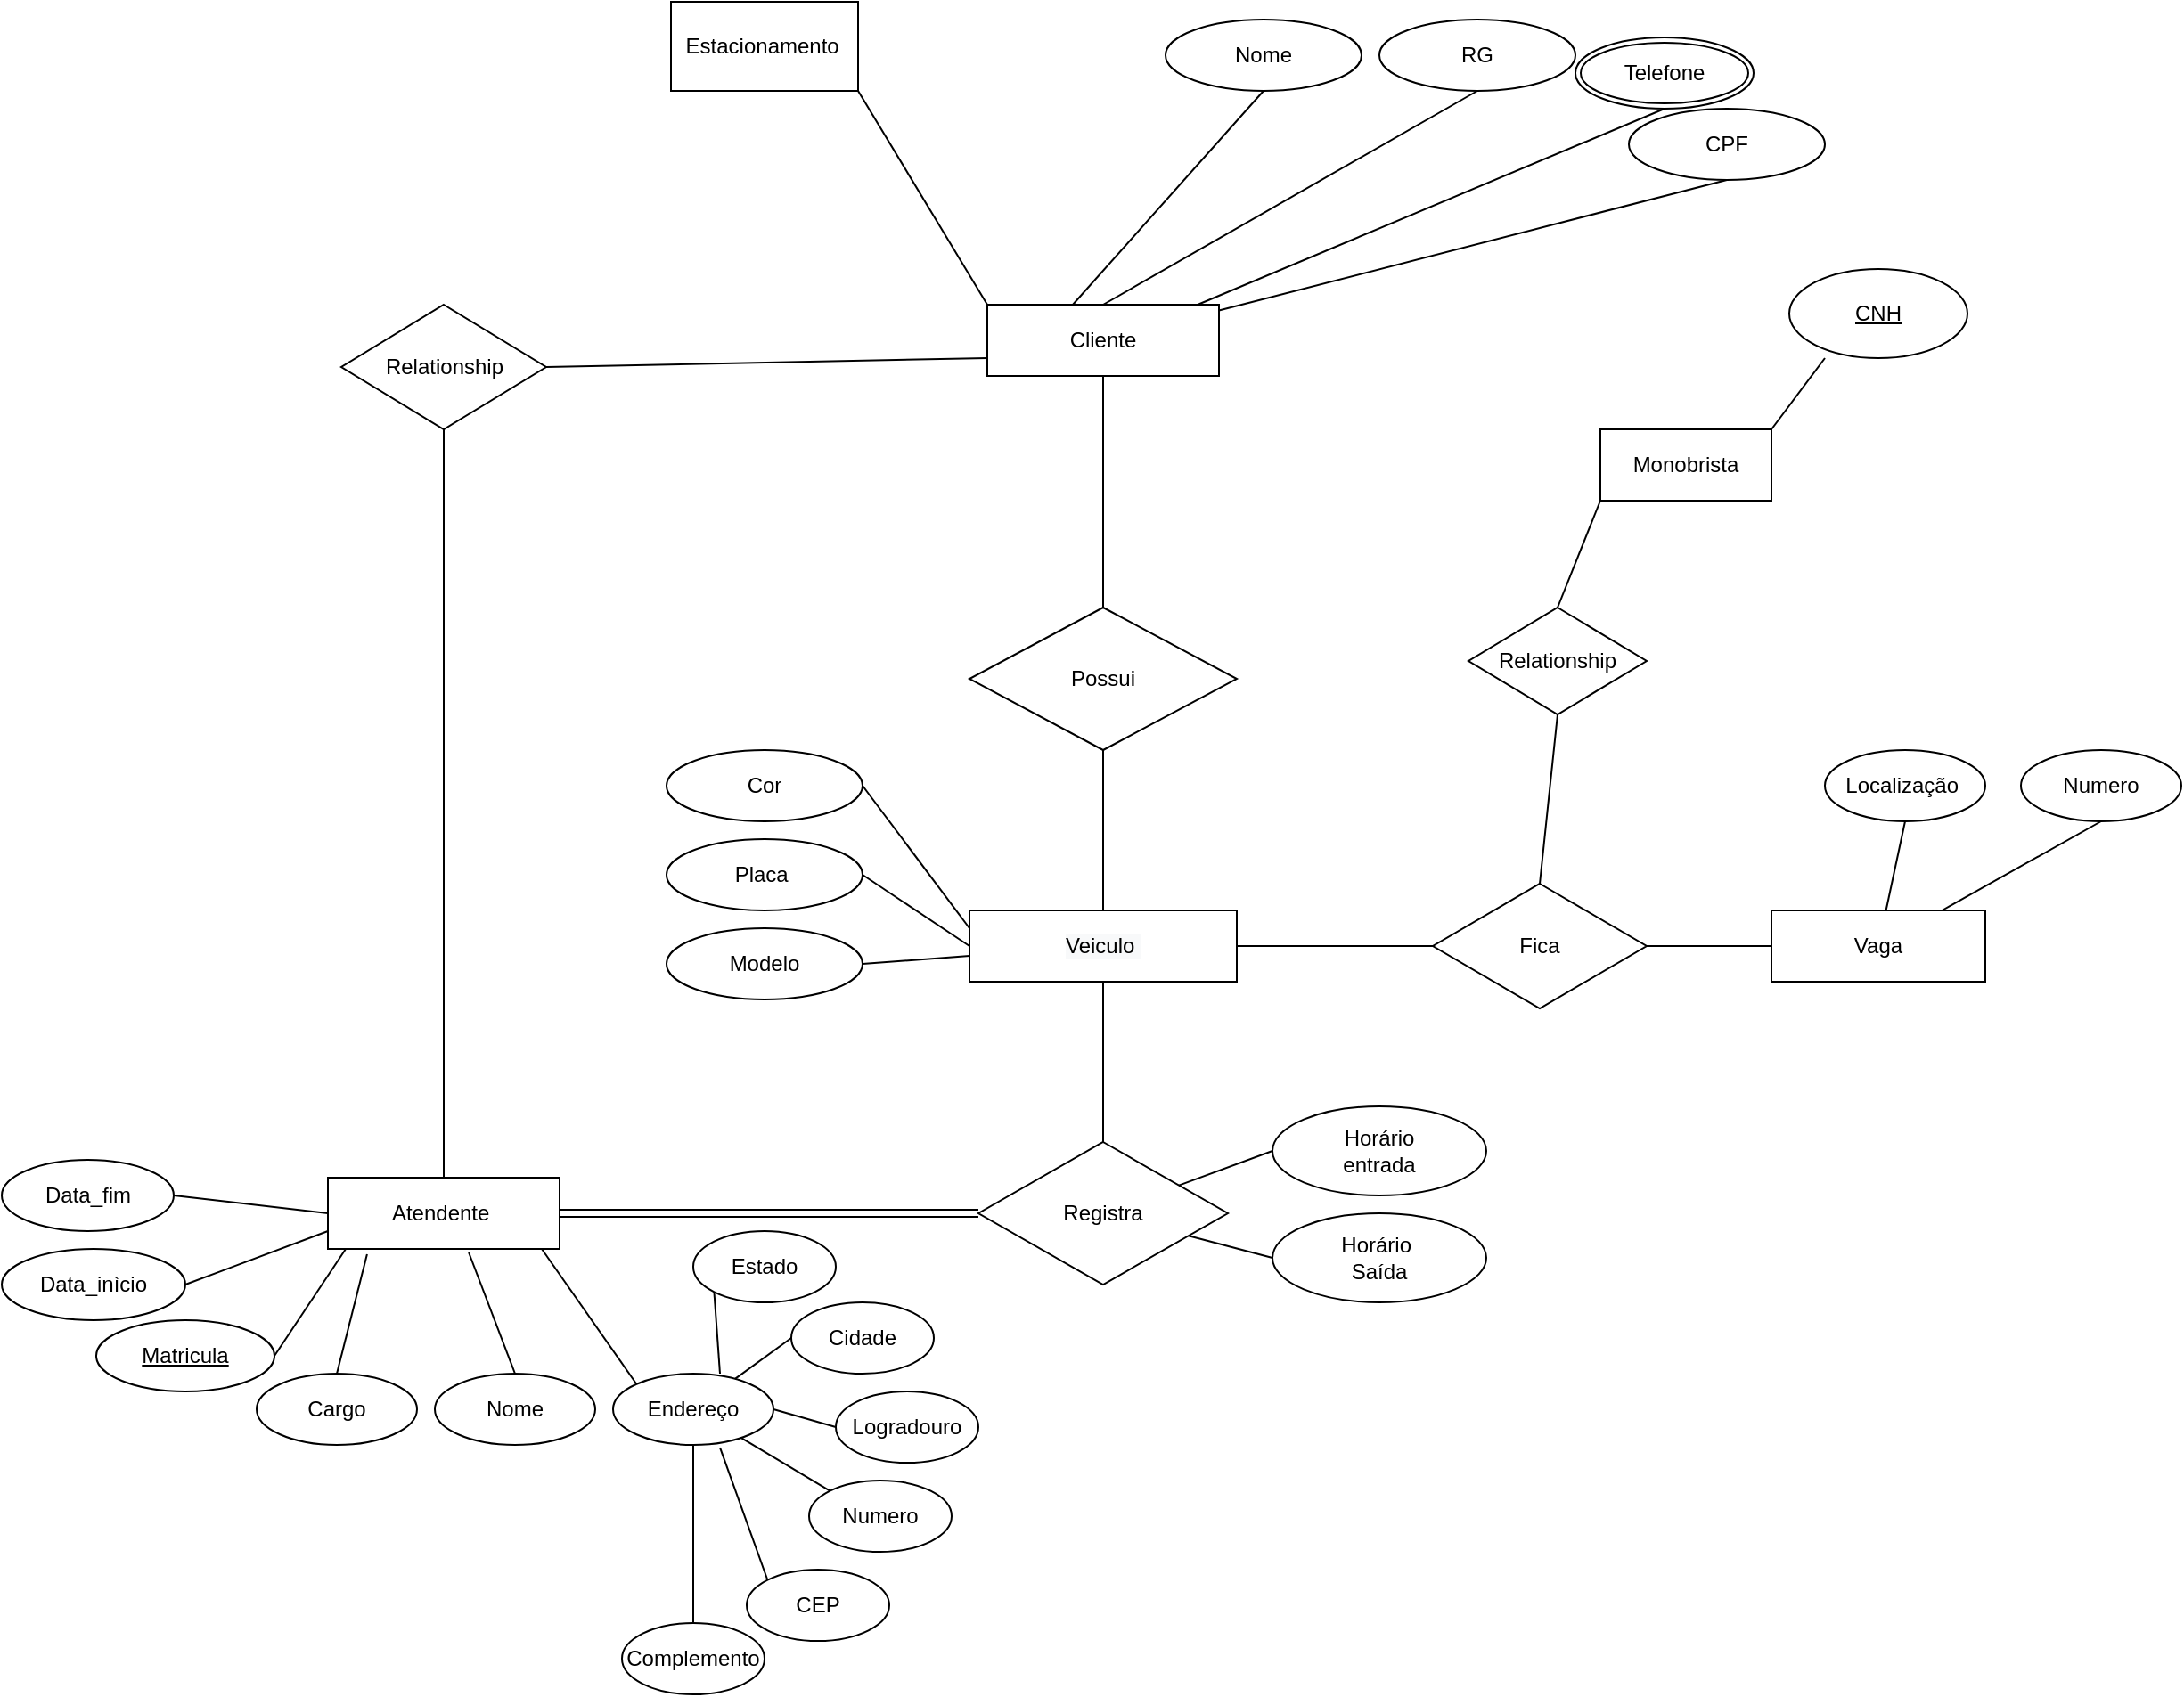 <mxfile version="13.6.10" type="google"><diagram id="yB4tgH8WNEcv2aLtNd5O" name="Page-1"><mxGraphModel dx="2249" dy="762" grid="1" gridSize="10" guides="1" tooltips="1" connect="1" arrows="1" fold="1" page="1" pageScale="1" pageWidth="827" pageHeight="1169" math="0" shadow="0"><root><mxCell id="0"/><mxCell id="1" parent="0"/><mxCell id="eOK4KzIIIrYUgGo_h60R-21" style="edgeStyle=none;rounded=0;sketch=0;orthogonalLoop=1;jettySize=auto;html=1;exitX=0.5;exitY=1;exitDx=0;exitDy=0;entryX=0.5;entryY=0;entryDx=0;entryDy=0;shadow=0;endArrow=none;endFill=0;strokeColor=#000000;" edge="1" parent="1" source="eOK4KzIIIrYUgGo_h60R-1" target="eOK4KzIIIrYUgGo_h60R-20"><mxGeometry relative="1" as="geometry"/></mxCell><mxCell id="eOK4KzIIIrYUgGo_h60R-1" value="Cliente" style="rounded=0;whiteSpace=wrap;html=1;" vertex="1" parent="1"><mxGeometry x="80" y="260" width="130" height="40" as="geometry"/></mxCell><mxCell id="eOK4KzIIIrYUgGo_h60R-13" style="edgeStyle=none;rounded=0;sketch=0;orthogonalLoop=1;jettySize=auto;html=1;exitX=0.5;exitY=1;exitDx=0;exitDy=0;shadow=0;endArrow=none;endFill=0;strokeColor=#000000;" edge="1" parent="1" source="eOK4KzIIIrYUgGo_h60R-2" target="eOK4KzIIIrYUgGo_h60R-1"><mxGeometry relative="1" as="geometry"/></mxCell><mxCell id="eOK4KzIIIrYUgGo_h60R-2" value="CPF" style="ellipse;whiteSpace=wrap;html=1;" vertex="1" parent="1"><mxGeometry x="440" y="150" width="110" height="40" as="geometry"/></mxCell><mxCell id="eOK4KzIIIrYUgGo_h60R-14" style="edgeStyle=none;rounded=0;sketch=0;orthogonalLoop=1;jettySize=auto;html=1;exitX=0.5;exitY=1;exitDx=0;exitDy=0;entryX=0.369;entryY=0;entryDx=0;entryDy=0;entryPerimeter=0;shadow=0;endArrow=none;endFill=0;strokeColor=#000000;" edge="1" parent="1" source="eOK4KzIIIrYUgGo_h60R-3" target="eOK4KzIIIrYUgGo_h60R-1"><mxGeometry relative="1" as="geometry"/></mxCell><mxCell id="eOK4KzIIIrYUgGo_h60R-3" value="Nome" style="ellipse;whiteSpace=wrap;html=1;" vertex="1" parent="1"><mxGeometry x="180" y="100" width="110" height="40" as="geometry"/></mxCell><mxCell id="eOK4KzIIIrYUgGo_h60R-15" style="edgeStyle=none;rounded=0;sketch=0;orthogonalLoop=1;jettySize=auto;html=1;exitX=0.5;exitY=1;exitDx=0;exitDy=0;entryX=0.5;entryY=0;entryDx=0;entryDy=0;shadow=0;endArrow=none;endFill=0;strokeColor=#000000;" edge="1" parent="1" source="eOK4KzIIIrYUgGo_h60R-5" target="eOK4KzIIIrYUgGo_h60R-1"><mxGeometry relative="1" as="geometry"/></mxCell><mxCell id="eOK4KzIIIrYUgGo_h60R-5" value="RG" style="ellipse;whiteSpace=wrap;html=1;" vertex="1" parent="1"><mxGeometry x="300" y="100" width="110" height="40" as="geometry"/></mxCell><mxCell id="eOK4KzIIIrYUgGo_h60R-19" style="edgeStyle=none;rounded=0;sketch=0;orthogonalLoop=1;jettySize=auto;html=1;exitX=0.5;exitY=1;exitDx=0;exitDy=0;entryX=0.908;entryY=0;entryDx=0;entryDy=0;entryPerimeter=0;shadow=0;endArrow=none;endFill=0;strokeColor=#000000;" edge="1" parent="1" source="eOK4KzIIIrYUgGo_h60R-18" target="eOK4KzIIIrYUgGo_h60R-1"><mxGeometry relative="1" as="geometry"/></mxCell><mxCell id="eOK4KzIIIrYUgGo_h60R-18" value="Telefone" style="ellipse;shape=doubleEllipse;margin=3;whiteSpace=wrap;html=1;align=center;" vertex="1" parent="1"><mxGeometry x="410" y="110" width="100" height="40" as="geometry"/></mxCell><mxCell id="eOK4KzIIIrYUgGo_h60R-23" style="edgeStyle=none;rounded=0;sketch=0;orthogonalLoop=1;jettySize=auto;html=1;exitX=0.5;exitY=1;exitDx=0;exitDy=0;entryX=0.5;entryY=0;entryDx=0;entryDy=0;shadow=0;endArrow=none;endFill=0;strokeColor=#000000;" edge="1" parent="1" source="eOK4KzIIIrYUgGo_h60R-20" target="eOK4KzIIIrYUgGo_h60R-22"><mxGeometry relative="1" as="geometry"/></mxCell><mxCell id="eOK4KzIIIrYUgGo_h60R-20" value="Possui" style="rhombus;whiteSpace=wrap;html=1;" vertex="1" parent="1"><mxGeometry x="70" y="430" width="150" height="80" as="geometry"/></mxCell><mxCell id="eOK4KzIIIrYUgGo_h60R-39" style="edgeStyle=none;rounded=0;sketch=0;orthogonalLoop=1;jettySize=auto;html=1;exitX=0.5;exitY=1;exitDx=0;exitDy=0;entryX=0.5;entryY=0;entryDx=0;entryDy=0;shadow=0;endArrow=none;endFill=0;strokeColor=#000000;" edge="1" parent="1" source="eOK4KzIIIrYUgGo_h60R-22" target="eOK4KzIIIrYUgGo_h60R-38"><mxGeometry relative="1" as="geometry"/></mxCell><mxCell id="eOK4KzIIIrYUgGo_h60R-22" value="&#10;&#10;&lt;span style=&quot;color: rgb(0, 0, 0); font-family: helvetica; font-size: 12px; font-style: normal; font-weight: 400; letter-spacing: normal; text-align: center; text-indent: 0px; text-transform: none; word-spacing: 0px; background-color: rgb(248, 249, 250); display: inline; float: none;&quot;&gt;Veiculo&amp;nbsp;&lt;/span&gt;&#10;&#10;" style="rounded=0;whiteSpace=wrap;html=1;" vertex="1" parent="1"><mxGeometry x="70" y="600" width="150" height="40" as="geometry"/></mxCell><mxCell id="eOK4KzIIIrYUgGo_h60R-29" style="edgeStyle=none;rounded=0;sketch=0;orthogonalLoop=1;jettySize=auto;html=1;exitX=1;exitY=0.5;exitDx=0;exitDy=0;shadow=0;endArrow=none;endFill=0;strokeColor=#000000;" edge="1" parent="1" source="eOK4KzIIIrYUgGo_h60R-24" target="eOK4KzIIIrYUgGo_h60R-22"><mxGeometry relative="1" as="geometry"/></mxCell><mxCell id="eOK4KzIIIrYUgGo_h60R-24" value="Modelo" style="ellipse;whiteSpace=wrap;html=1;" vertex="1" parent="1"><mxGeometry x="-100" y="610" width="110" height="40" as="geometry"/></mxCell><mxCell id="eOK4KzIIIrYUgGo_h60R-27" style="edgeStyle=none;rounded=0;sketch=0;orthogonalLoop=1;jettySize=auto;html=1;exitX=1;exitY=0.5;exitDx=0;exitDy=0;entryX=0;entryY=0.25;entryDx=0;entryDy=0;shadow=0;endArrow=none;endFill=0;strokeColor=#000000;" edge="1" parent="1" source="eOK4KzIIIrYUgGo_h60R-25" target="eOK4KzIIIrYUgGo_h60R-22"><mxGeometry relative="1" as="geometry"/></mxCell><mxCell id="eOK4KzIIIrYUgGo_h60R-25" value="Cor" style="ellipse;whiteSpace=wrap;html=1;" vertex="1" parent="1"><mxGeometry x="-100" y="510" width="110" height="40" as="geometry"/></mxCell><mxCell id="eOK4KzIIIrYUgGo_h60R-28" style="edgeStyle=none;rounded=0;sketch=0;orthogonalLoop=1;jettySize=auto;html=1;exitX=1;exitY=0.5;exitDx=0;exitDy=0;shadow=0;endArrow=none;endFill=0;strokeColor=#000000;" edge="1" parent="1" source="eOK4KzIIIrYUgGo_h60R-26"><mxGeometry relative="1" as="geometry"><mxPoint x="70" y="620" as="targetPoint"/></mxGeometry></mxCell><mxCell id="eOK4KzIIIrYUgGo_h60R-26" value="Placa&amp;nbsp;" style="ellipse;whiteSpace=wrap;html=1;" vertex="1" parent="1"><mxGeometry x="-100" y="560" width="110" height="40" as="geometry"/></mxCell><mxCell id="eOK4KzIIIrYUgGo_h60R-31" style="edgeStyle=none;rounded=0;sketch=0;orthogonalLoop=1;jettySize=auto;html=1;exitX=0;exitY=0.5;exitDx=0;exitDy=0;entryX=1;entryY=0.5;entryDx=0;entryDy=0;shadow=0;endArrow=none;endFill=0;strokeColor=#000000;" edge="1" parent="1" source="eOK4KzIIIrYUgGo_h60R-30" target="eOK4KzIIIrYUgGo_h60R-22"><mxGeometry relative="1" as="geometry"/></mxCell><mxCell id="eOK4KzIIIrYUgGo_h60R-30" value="Fica" style="rhombus;whiteSpace=wrap;html=1;" vertex="1" parent="1"><mxGeometry x="330" y="585" width="120" height="70" as="geometry"/></mxCell><mxCell id="eOK4KzIIIrYUgGo_h60R-37" style="edgeStyle=none;rounded=0;sketch=0;orthogonalLoop=1;jettySize=auto;html=1;exitX=0;exitY=0.5;exitDx=0;exitDy=0;entryX=1;entryY=0.5;entryDx=0;entryDy=0;shadow=0;endArrow=none;endFill=0;strokeColor=#000000;" edge="1" parent="1" source="eOK4KzIIIrYUgGo_h60R-32" target="eOK4KzIIIrYUgGo_h60R-30"><mxGeometry relative="1" as="geometry"/></mxCell><mxCell id="eOK4KzIIIrYUgGo_h60R-32" value="Vaga" style="rounded=0;whiteSpace=wrap;html=1;" vertex="1" parent="1"><mxGeometry x="520" y="600" width="120" height="40" as="geometry"/></mxCell><mxCell id="eOK4KzIIIrYUgGo_h60R-36" style="edgeStyle=none;rounded=0;sketch=0;orthogonalLoop=1;jettySize=auto;html=1;exitX=0.5;exitY=1;exitDx=0;exitDy=0;shadow=0;endArrow=none;endFill=0;strokeColor=#000000;" edge="1" parent="1" source="eOK4KzIIIrYUgGo_h60R-33" target="eOK4KzIIIrYUgGo_h60R-32"><mxGeometry relative="1" as="geometry"/></mxCell><mxCell id="eOK4KzIIIrYUgGo_h60R-33" value="Localização&amp;nbsp;" style="ellipse;whiteSpace=wrap;html=1;" vertex="1" parent="1"><mxGeometry x="550" y="510" width="90" height="40" as="geometry"/></mxCell><mxCell id="eOK4KzIIIrYUgGo_h60R-35" style="edgeStyle=none;rounded=0;sketch=0;orthogonalLoop=1;jettySize=auto;html=1;exitX=0.5;exitY=1;exitDx=0;exitDy=0;shadow=0;endArrow=none;endFill=0;strokeColor=#000000;" edge="1" parent="1" source="eOK4KzIIIrYUgGo_h60R-34" target="eOK4KzIIIrYUgGo_h60R-32"><mxGeometry relative="1" as="geometry"/></mxCell><mxCell id="eOK4KzIIIrYUgGo_h60R-34" value="Numero" style="ellipse;whiteSpace=wrap;html=1;" vertex="1" parent="1"><mxGeometry x="660" y="510" width="90" height="40" as="geometry"/></mxCell><mxCell id="eOK4KzIIIrYUgGo_h60R-46" style="edgeStyle=none;rounded=0;sketch=0;orthogonalLoop=1;jettySize=auto;html=1;exitX=0;exitY=0.5;exitDx=0;exitDy=0;entryX=1;entryY=0.5;entryDx=0;entryDy=0;shadow=0;endArrow=none;endFill=0;strokeColor=#000000;shape=link;" edge="1" parent="1" source="eOK4KzIIIrYUgGo_h60R-38" target="eOK4KzIIIrYUgGo_h60R-45"><mxGeometry relative="1" as="geometry"/></mxCell><mxCell id="eOK4KzIIIrYUgGo_h60R-38" value="Registra" style="rhombus;whiteSpace=wrap;html=1;" vertex="1" parent="1"><mxGeometry x="75" y="730" width="140" height="80" as="geometry"/></mxCell><mxCell id="eOK4KzIIIrYUgGo_h60R-44" style="edgeStyle=none;rounded=0;sketch=0;orthogonalLoop=1;jettySize=auto;html=1;exitX=0;exitY=0.5;exitDx=0;exitDy=0;shadow=0;endArrow=none;endFill=0;strokeColor=#000000;" edge="1" parent="1" source="eOK4KzIIIrYUgGo_h60R-40" target="eOK4KzIIIrYUgGo_h60R-38"><mxGeometry relative="1" as="geometry"/></mxCell><mxCell id="eOK4KzIIIrYUgGo_h60R-40" value="Horário&amp;nbsp;&lt;br&gt;Saída" style="ellipse;whiteSpace=wrap;html=1;" vertex="1" parent="1"><mxGeometry x="240" y="770" width="120" height="50" as="geometry"/></mxCell><mxCell id="eOK4KzIIIrYUgGo_h60R-43" style="edgeStyle=none;rounded=0;sketch=0;orthogonalLoop=1;jettySize=auto;html=1;exitX=0;exitY=0.5;exitDx=0;exitDy=0;shadow=0;endArrow=none;endFill=0;strokeColor=#000000;" edge="1" parent="1" source="eOK4KzIIIrYUgGo_h60R-41" target="eOK4KzIIIrYUgGo_h60R-38"><mxGeometry relative="1" as="geometry"/></mxCell><mxCell id="eOK4KzIIIrYUgGo_h60R-41" value="Horário&lt;br&gt;entrada" style="ellipse;whiteSpace=wrap;html=1;" vertex="1" parent="1"><mxGeometry x="240" y="710" width="120" height="50" as="geometry"/></mxCell><mxCell id="eOK4KzIIIrYUgGo_h60R-45" value="Atendente&amp;nbsp;" style="rounded=0;whiteSpace=wrap;html=1;" vertex="1" parent="1"><mxGeometry x="-290" y="750" width="130" height="40" as="geometry"/></mxCell><mxCell id="eOK4KzIIIrYUgGo_h60R-66" style="edgeStyle=none;rounded=0;sketch=0;orthogonalLoop=1;jettySize=auto;html=1;exitX=0.5;exitY=0;exitDx=0;exitDy=0;entryX=0.608;entryY=1.05;entryDx=0;entryDy=0;entryPerimeter=0;shadow=0;endArrow=none;endFill=0;strokeColor=#000000;" edge="1" parent="1" source="eOK4KzIIIrYUgGo_h60R-47" target="eOK4KzIIIrYUgGo_h60R-45"><mxGeometry relative="1" as="geometry"/></mxCell><mxCell id="eOK4KzIIIrYUgGo_h60R-47" value="Nome" style="ellipse;whiteSpace=wrap;html=1;" vertex="1" parent="1"><mxGeometry x="-230" y="860" width="90" height="40" as="geometry"/></mxCell><mxCell id="eOK4KzIIIrYUgGo_h60R-62" style="edgeStyle=none;rounded=0;sketch=0;orthogonalLoop=1;jettySize=auto;html=1;exitX=0;exitY=0;exitDx=0;exitDy=0;entryX=0.923;entryY=1;entryDx=0;entryDy=0;entryPerimeter=0;shadow=0;endArrow=none;endFill=0;strokeColor=#000000;" edge="1" parent="1" source="eOK4KzIIIrYUgGo_h60R-48" target="eOK4KzIIIrYUgGo_h60R-45"><mxGeometry relative="1" as="geometry"/></mxCell><mxCell id="eOK4KzIIIrYUgGo_h60R-48" value="Endereço" style="ellipse;whiteSpace=wrap;html=1;" vertex="1" parent="1"><mxGeometry x="-130" y="860" width="90" height="40" as="geometry"/></mxCell><mxCell id="eOK4KzIIIrYUgGo_h60R-65" style="edgeStyle=none;rounded=0;sketch=0;orthogonalLoop=1;jettySize=auto;html=1;exitX=0.5;exitY=0;exitDx=0;exitDy=0;entryX=0.169;entryY=1.075;entryDx=0;entryDy=0;entryPerimeter=0;shadow=0;endArrow=none;endFill=0;strokeColor=#000000;" edge="1" parent="1" source="eOK4KzIIIrYUgGo_h60R-49" target="eOK4KzIIIrYUgGo_h60R-45"><mxGeometry relative="1" as="geometry"/></mxCell><mxCell id="eOK4KzIIIrYUgGo_h60R-49" value="Cargo" style="ellipse;whiteSpace=wrap;html=1;" vertex="1" parent="1"><mxGeometry x="-330" y="860" width="90" height="40" as="geometry"/></mxCell><mxCell id="eOK4KzIIIrYUgGo_h60R-56" style="edgeStyle=none;rounded=0;sketch=0;orthogonalLoop=1;jettySize=auto;html=1;exitX=0.5;exitY=0;exitDx=0;exitDy=0;entryX=0.5;entryY=1;entryDx=0;entryDy=0;shadow=0;endArrow=none;endFill=0;strokeColor=#000000;" edge="1" parent="1" source="eOK4KzIIIrYUgGo_h60R-50" target="eOK4KzIIIrYUgGo_h60R-48"><mxGeometry relative="1" as="geometry"/></mxCell><mxCell id="eOK4KzIIIrYUgGo_h60R-50" value="Complemento" style="ellipse;whiteSpace=wrap;html=1;" vertex="1" parent="1"><mxGeometry x="-125" y="1000" width="80" height="40" as="geometry"/></mxCell><mxCell id="eOK4KzIIIrYUgGo_h60R-57" style="edgeStyle=none;rounded=0;sketch=0;orthogonalLoop=1;jettySize=auto;html=1;exitX=0;exitY=0;exitDx=0;exitDy=0;entryX=0.667;entryY=1.04;entryDx=0;entryDy=0;entryPerimeter=0;shadow=0;endArrow=none;endFill=0;strokeColor=#000000;" edge="1" parent="1" source="eOK4KzIIIrYUgGo_h60R-51" target="eOK4KzIIIrYUgGo_h60R-48"><mxGeometry relative="1" as="geometry"/></mxCell><mxCell id="eOK4KzIIIrYUgGo_h60R-51" value="CEP" style="ellipse;whiteSpace=wrap;html=1;" vertex="1" parent="1"><mxGeometry x="-55" y="970" width="80" height="40" as="geometry"/></mxCell><mxCell id="eOK4KzIIIrYUgGo_h60R-58" style="edgeStyle=none;rounded=0;sketch=0;orthogonalLoop=1;jettySize=auto;html=1;exitX=0;exitY=0;exitDx=0;exitDy=0;shadow=0;endArrow=none;endFill=0;strokeColor=#000000;" edge="1" parent="1" source="eOK4KzIIIrYUgGo_h60R-52" target="eOK4KzIIIrYUgGo_h60R-48"><mxGeometry relative="1" as="geometry"/></mxCell><mxCell id="eOK4KzIIIrYUgGo_h60R-52" value="Numero" style="ellipse;whiteSpace=wrap;html=1;" vertex="1" parent="1"><mxGeometry x="-20" y="920" width="80" height="40" as="geometry"/></mxCell><mxCell id="eOK4KzIIIrYUgGo_h60R-59" style="edgeStyle=none;rounded=0;sketch=0;orthogonalLoop=1;jettySize=auto;html=1;exitX=0;exitY=0.5;exitDx=0;exitDy=0;entryX=1;entryY=0.5;entryDx=0;entryDy=0;shadow=0;endArrow=none;endFill=0;strokeColor=#000000;" edge="1" parent="1" source="eOK4KzIIIrYUgGo_h60R-53" target="eOK4KzIIIrYUgGo_h60R-48"><mxGeometry relative="1" as="geometry"/></mxCell><mxCell id="eOK4KzIIIrYUgGo_h60R-53" value="Logradouro" style="ellipse;whiteSpace=wrap;html=1;" vertex="1" parent="1"><mxGeometry x="-5" y="870" width="80" height="40" as="geometry"/></mxCell><mxCell id="eOK4KzIIIrYUgGo_h60R-61" style="edgeStyle=none;rounded=0;sketch=0;orthogonalLoop=1;jettySize=auto;html=1;exitX=0;exitY=1;exitDx=0;exitDy=0;shadow=0;endArrow=none;endFill=0;strokeColor=#000000;" edge="1" parent="1" source="eOK4KzIIIrYUgGo_h60R-54"><mxGeometry relative="1" as="geometry"><mxPoint x="-70" y="860" as="targetPoint"/></mxGeometry></mxCell><mxCell id="eOK4KzIIIrYUgGo_h60R-54" value="Estado" style="ellipse;whiteSpace=wrap;html=1;" vertex="1" parent="1"><mxGeometry x="-85" y="780" width="80" height="40" as="geometry"/></mxCell><mxCell id="eOK4KzIIIrYUgGo_h60R-60" style="edgeStyle=none;rounded=0;sketch=0;orthogonalLoop=1;jettySize=auto;html=1;exitX=0;exitY=0.5;exitDx=0;exitDy=0;shadow=0;endArrow=none;endFill=0;strokeColor=#000000;" edge="1" parent="1" source="eOK4KzIIIrYUgGo_h60R-55" target="eOK4KzIIIrYUgGo_h60R-48"><mxGeometry relative="1" as="geometry"/></mxCell><mxCell id="eOK4KzIIIrYUgGo_h60R-55" value="Cidade" style="ellipse;whiteSpace=wrap;html=1;" vertex="1" parent="1"><mxGeometry x="-30" y="820" width="80" height="40" as="geometry"/></mxCell><mxCell id="eOK4KzIIIrYUgGo_h60R-64" style="edgeStyle=none;rounded=0;sketch=0;orthogonalLoop=1;jettySize=auto;html=1;exitX=1;exitY=0.5;exitDx=0;exitDy=0;entryX=0.077;entryY=1;entryDx=0;entryDy=0;entryPerimeter=0;shadow=0;endArrow=none;endFill=0;strokeColor=#000000;" edge="1" parent="1" source="eOK4KzIIIrYUgGo_h60R-63" target="eOK4KzIIIrYUgGo_h60R-45"><mxGeometry relative="1" as="geometry"/></mxCell><mxCell id="eOK4KzIIIrYUgGo_h60R-63" value="&lt;u&gt;Matricula&lt;/u&gt;" style="ellipse;whiteSpace=wrap;html=1;" vertex="1" parent="1"><mxGeometry x="-420" y="830" width="100" height="40" as="geometry"/></mxCell><mxCell id="eOK4KzIIIrYUgGo_h60R-70" style="edgeStyle=none;rounded=0;sketch=0;orthogonalLoop=1;jettySize=auto;html=1;exitX=1;exitY=0.5;exitDx=0;exitDy=0;entryX=0;entryY=0.5;entryDx=0;entryDy=0;shadow=0;endArrow=none;endFill=0;strokeColor=#000000;" edge="1" parent="1" source="eOK4KzIIIrYUgGo_h60R-67" target="eOK4KzIIIrYUgGo_h60R-45"><mxGeometry relative="1" as="geometry"/></mxCell><mxCell id="eOK4KzIIIrYUgGo_h60R-67" value="Data_fim" style="ellipse;whiteSpace=wrap;html=1;" vertex="1" parent="1"><mxGeometry x="-473" y="740" width="96.5" height="40" as="geometry"/></mxCell><mxCell id="eOK4KzIIIrYUgGo_h60R-69" style="edgeStyle=none;rounded=0;sketch=0;orthogonalLoop=1;jettySize=auto;html=1;exitX=1;exitY=0.5;exitDx=0;exitDy=0;entryX=0;entryY=0.75;entryDx=0;entryDy=0;shadow=0;endArrow=none;endFill=0;strokeColor=#000000;" edge="1" parent="1" source="eOK4KzIIIrYUgGo_h60R-68" target="eOK4KzIIIrYUgGo_h60R-45"><mxGeometry relative="1" as="geometry"/></mxCell><mxCell id="eOK4KzIIIrYUgGo_h60R-68" value="Data_inìcio" style="ellipse;whiteSpace=wrap;html=1;" vertex="1" parent="1"><mxGeometry x="-473" y="790" width="103" height="40" as="geometry"/></mxCell><mxCell id="eOK4KzIIIrYUgGo_h60R-72" style="edgeStyle=none;rounded=0;sketch=0;orthogonalLoop=1;jettySize=auto;html=1;exitX=1;exitY=0.5;exitDx=0;exitDy=0;entryX=0;entryY=0.75;entryDx=0;entryDy=0;shadow=0;endArrow=none;endFill=0;strokeColor=#000000;" edge="1" parent="1" source="eOK4KzIIIrYUgGo_h60R-71" target="eOK4KzIIIrYUgGo_h60R-1"><mxGeometry relative="1" as="geometry"/></mxCell><mxCell id="eOK4KzIIIrYUgGo_h60R-73" style="edgeStyle=none;rounded=0;sketch=0;orthogonalLoop=1;jettySize=auto;html=1;exitX=0.5;exitY=1;exitDx=0;exitDy=0;entryX=0.5;entryY=0;entryDx=0;entryDy=0;shadow=0;endArrow=none;endFill=0;strokeColor=#000000;" edge="1" parent="1" source="eOK4KzIIIrYUgGo_h60R-71" target="eOK4KzIIIrYUgGo_h60R-45"><mxGeometry relative="1" as="geometry"/></mxCell><mxCell id="eOK4KzIIIrYUgGo_h60R-71" value="Relationship" style="rhombus;whiteSpace=wrap;html=1;" vertex="1" parent="1"><mxGeometry x="-282.5" y="260" width="115" height="70" as="geometry"/></mxCell><mxCell id="eOK4KzIIIrYUgGo_h60R-75" style="edgeStyle=none;rounded=0;sketch=0;orthogonalLoop=1;jettySize=auto;html=1;exitX=0.5;exitY=1;exitDx=0;exitDy=0;entryX=0.5;entryY=0;entryDx=0;entryDy=0;shadow=0;endArrow=none;endFill=0;strokeColor=#000000;" edge="1" parent="1" source="eOK4KzIIIrYUgGo_h60R-74" target="eOK4KzIIIrYUgGo_h60R-30"><mxGeometry relative="1" as="geometry"/></mxCell><mxCell id="eOK4KzIIIrYUgGo_h60R-77" style="edgeStyle=none;rounded=0;sketch=0;orthogonalLoop=1;jettySize=auto;html=1;exitX=0.5;exitY=0;exitDx=0;exitDy=0;entryX=0;entryY=1;entryDx=0;entryDy=0;shadow=0;endArrow=none;endFill=0;strokeColor=#000000;" edge="1" parent="1" source="eOK4KzIIIrYUgGo_h60R-74" target="eOK4KzIIIrYUgGo_h60R-76"><mxGeometry relative="1" as="geometry"/></mxCell><mxCell id="eOK4KzIIIrYUgGo_h60R-74" value="Relationship" style="rhombus;whiteSpace=wrap;html=1;" vertex="1" parent="1"><mxGeometry x="350" y="430" width="100" height="60" as="geometry"/></mxCell><mxCell id="eOK4KzIIIrYUgGo_h60R-79" style="edgeStyle=none;rounded=0;sketch=0;orthogonalLoop=1;jettySize=auto;html=1;exitX=1;exitY=0;exitDx=0;exitDy=0;entryX=0.2;entryY=1;entryDx=0;entryDy=0;entryPerimeter=0;shadow=0;endArrow=none;endFill=0;strokeColor=#000000;" edge="1" parent="1" source="eOK4KzIIIrYUgGo_h60R-76" target="eOK4KzIIIrYUgGo_h60R-78"><mxGeometry relative="1" as="geometry"/></mxCell><mxCell id="eOK4KzIIIrYUgGo_h60R-76" value="Monobrista" style="rounded=0;whiteSpace=wrap;html=1;" vertex="1" parent="1"><mxGeometry x="424" y="330" width="96" height="40" as="geometry"/></mxCell><mxCell id="eOK4KzIIIrYUgGo_h60R-78" value="&lt;u&gt;CNH&lt;/u&gt;" style="ellipse;whiteSpace=wrap;html=1;" vertex="1" parent="1"><mxGeometry x="530" y="240" width="100" height="50" as="geometry"/></mxCell><mxCell id="eOK4KzIIIrYUgGo_h60R-81" style="edgeStyle=none;rounded=0;sketch=0;orthogonalLoop=1;jettySize=auto;html=1;exitX=1;exitY=1;exitDx=0;exitDy=0;entryX=0;entryY=0;entryDx=0;entryDy=0;shadow=0;endArrow=none;endFill=0;strokeColor=#000000;" edge="1" parent="1" source="eOK4KzIIIrYUgGo_h60R-80" target="eOK4KzIIIrYUgGo_h60R-1"><mxGeometry relative="1" as="geometry"/></mxCell><mxCell id="eOK4KzIIIrYUgGo_h60R-80" value="Estacionamento&amp;nbsp;" style="rounded=0;whiteSpace=wrap;html=1;" vertex="1" parent="1"><mxGeometry x="-97.5" y="90" width="105" height="50" as="geometry"/></mxCell></root></mxGraphModel></diagram></mxfile>